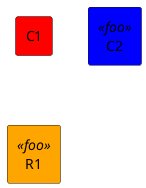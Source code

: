 {
  "sha1": "nkwtkbjubjt1lx165rdlkgknq4rjkxh",
  "insertion": {
    "when": "2024-06-04T17:28:38.785Z",
    "url": "https://github.com/plantuml/plantuml/issues/1217",
    "user": "plantuml@gmail.com"
  }
}
@startuml
skinparam component {
    Style rectangle
}

<style>
rectangle {
    BackgroundColor #orange
}
component {
    BackgroundColor #red
    .foo { BackgroundColor #blue }
}
</style>

component C1
component C2 <<foo>>
rectangle R1 <<foo>>
@enduml

